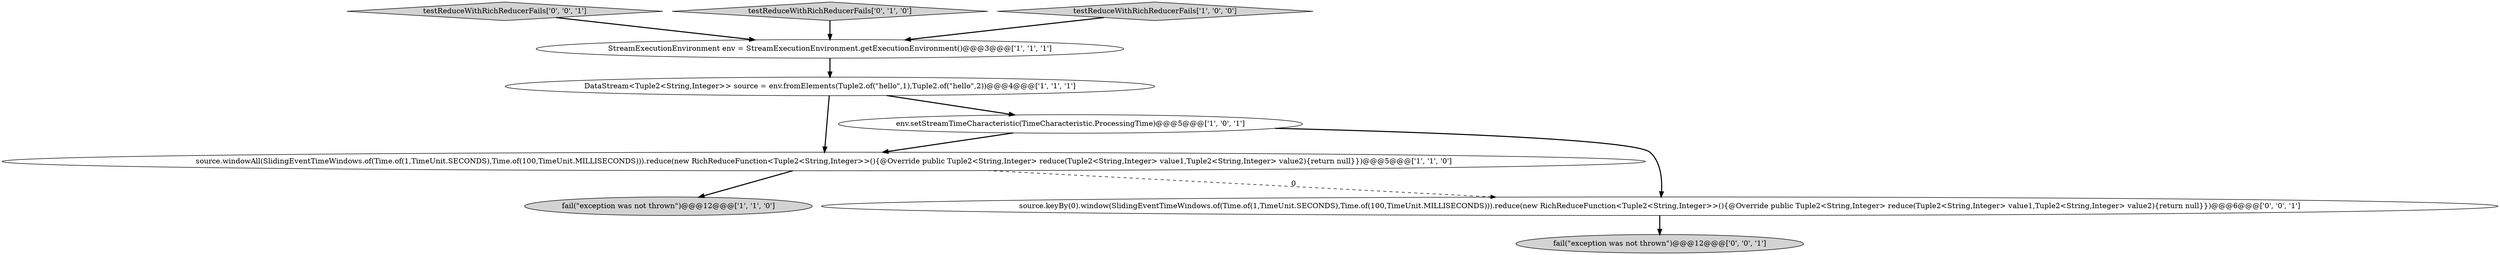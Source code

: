 digraph {
1 [style = filled, label = "fail(\"exception was not thrown\")@@@12@@@['1', '1', '0']", fillcolor = lightgray, shape = ellipse image = "AAA0AAABBB1BBB"];
7 [style = filled, label = "testReduceWithRichReducerFails['0', '0', '1']", fillcolor = lightgray, shape = diamond image = "AAA0AAABBB3BBB"];
6 [style = filled, label = "testReduceWithRichReducerFails['0', '1', '0']", fillcolor = lightgray, shape = diamond image = "AAA0AAABBB2BBB"];
9 [style = filled, label = "source.keyBy(0).window(SlidingEventTimeWindows.of(Time.of(1,TimeUnit.SECONDS),Time.of(100,TimeUnit.MILLISECONDS))).reduce(new RichReduceFunction<Tuple2<String,Integer>>(){@Override public Tuple2<String,Integer> reduce(Tuple2<String,Integer> value1,Tuple2<String,Integer> value2){return null}})@@@6@@@['0', '0', '1']", fillcolor = white, shape = ellipse image = "AAA0AAABBB3BBB"];
3 [style = filled, label = "StreamExecutionEnvironment env = StreamExecutionEnvironment.getExecutionEnvironment()@@@3@@@['1', '1', '1']", fillcolor = white, shape = ellipse image = "AAA0AAABBB1BBB"];
0 [style = filled, label = "DataStream<Tuple2<String,Integer>> source = env.fromElements(Tuple2.of(\"hello\",1),Tuple2.of(\"hello\",2))@@@4@@@['1', '1', '1']", fillcolor = white, shape = ellipse image = "AAA0AAABBB1BBB"];
8 [style = filled, label = "fail(\"exception was not thrown\")@@@12@@@['0', '0', '1']", fillcolor = lightgray, shape = ellipse image = "AAA0AAABBB3BBB"];
2 [style = filled, label = "source.windowAll(SlidingEventTimeWindows.of(Time.of(1,TimeUnit.SECONDS),Time.of(100,TimeUnit.MILLISECONDS))).reduce(new RichReduceFunction<Tuple2<String,Integer>>(){@Override public Tuple2<String,Integer> reduce(Tuple2<String,Integer> value1,Tuple2<String,Integer> value2){return null}})@@@5@@@['1', '1', '0']", fillcolor = white, shape = ellipse image = "AAA0AAABBB1BBB"];
5 [style = filled, label = "testReduceWithRichReducerFails['1', '0', '0']", fillcolor = lightgray, shape = diamond image = "AAA0AAABBB1BBB"];
4 [style = filled, label = "env.setStreamTimeCharacteristic(TimeCharacteristic.ProcessingTime)@@@5@@@['1', '0', '1']", fillcolor = white, shape = ellipse image = "AAA0AAABBB1BBB"];
5->3 [style = bold, label=""];
4->9 [style = bold, label=""];
6->3 [style = bold, label=""];
4->2 [style = bold, label=""];
9->8 [style = bold, label=""];
0->4 [style = bold, label=""];
2->9 [style = dashed, label="0"];
2->1 [style = bold, label=""];
7->3 [style = bold, label=""];
3->0 [style = bold, label=""];
0->2 [style = bold, label=""];
}
